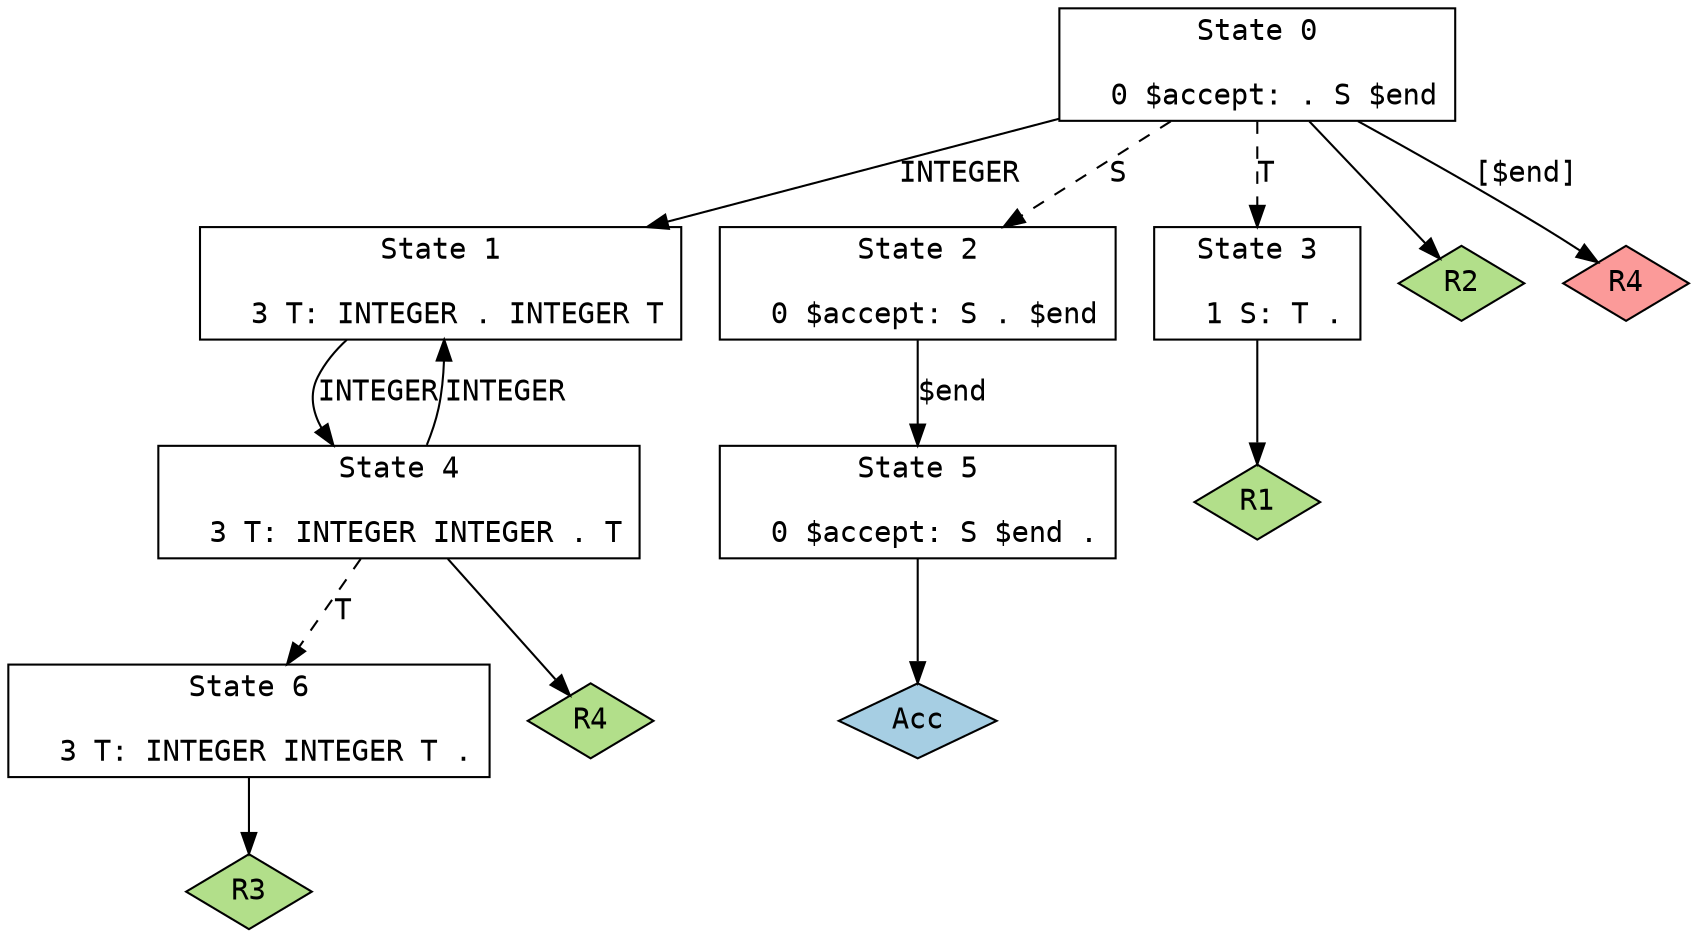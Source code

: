 // 由 GNU Bison 3.0.2 生成。
// 向 <bug-bison@gnu.org> 报告问题。
// 主页：<http://www.gnu.org/software/bison/>。

digraph "grammar9.y"
{
  node [fontname = courier, shape = box, colorscheme = paired6]
  edge [fontname = courier]

  0 [label="State 0\n\l  0 $accept: . S $end\l"]
  0 -> 1 [style=solid label="INTEGER"]
  0 -> 2 [style=dashed label="S"]
  0 -> 3 [style=dashed label="T"]
  0 -> "0R2" [style=solid]
 "0R2" [label="R2", fillcolor=3, shape=diamond, style=filled]
  0 -> "0R4d" [label="[$end]", style=solid]
 "0R4d" [label="R4", fillcolor=5, shape=diamond, style=filled]
  1 [label="State 1\n\l  3 T: INTEGER . INTEGER T\l"]
  1 -> 4 [style=solid label="INTEGER"]
  2 [label="State 2\n\l  0 $accept: S . $end\l"]
  2 -> 5 [style=solid label="$end"]
  3 [label="State 3\n\l  1 S: T .\l"]
  3 -> "3R1" [style=solid]
 "3R1" [label="R1", fillcolor=3, shape=diamond, style=filled]
  4 [label="State 4\n\l  3 T: INTEGER INTEGER . T\l"]
  4 -> 1 [style=solid label="INTEGER"]
  4 -> 6 [style=dashed label="T"]
  4 -> "4R4" [style=solid]
 "4R4" [label="R4", fillcolor=3, shape=diamond, style=filled]
  5 [label="State 5\n\l  0 $accept: S $end .\l"]
  5 -> "5R0" [style=solid]
 "5R0" [label="Acc", fillcolor=1, shape=diamond, style=filled]
  6 [label="State 6\n\l  3 T: INTEGER INTEGER T .\l"]
  6 -> "6R3" [style=solid]
 "6R3" [label="R3", fillcolor=3, shape=diamond, style=filled]
}
